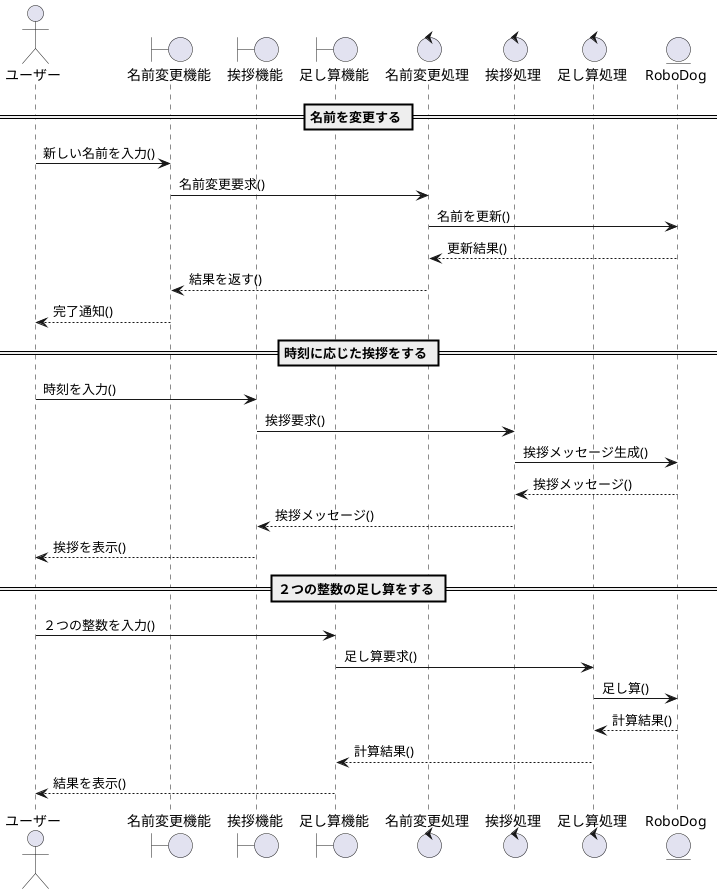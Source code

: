 @startuml

actor ユーザー as User
boundary 名前変更機能 as NameChangeUI
boundary 挨拶機能 as GreetingUI
boundary 足し算機能 as AddUI
control 名前変更処理 as NameChangeCtrl
control 挨拶処理 as GreetingCtrl
control 足し算処理 as AddCtrl
entity RoboDog as RoboDog

== 名前を変更する ==
User -> NameChangeUI : 新しい名前を入力()
NameChangeUI -> NameChangeCtrl : 名前変更要求()
NameChangeCtrl -> RoboDog : 名前を更新()
RoboDog --> NameChangeCtrl : 更新結果()
NameChangeCtrl --> NameChangeUI : 結果を返す()
NameChangeUI --> User : 完了通知()

== 時刻に応じた挨拶をする ==
User -> GreetingUI : 時刻を入力()
GreetingUI -> GreetingCtrl : 挨拶要求()
GreetingCtrl -> RoboDog : 挨拶メッセージ生成()
RoboDog --> GreetingCtrl : 挨拶メッセージ()
GreetingCtrl --> GreetingUI : 挨拶メッセージ()
GreetingUI --> User : 挨拶を表示()

== ２つの整数の足し算をする ==
User -> AddUI : ２つの整数を入力()
AddUI -> AddCtrl : 足し算要求()
AddCtrl -> RoboDog : 足し算()
RoboDog --> AddCtrl : 計算結果()
AddCtrl --> AddUI : 計算結果()
AddUI --> User : 結果を表示()

@enduml